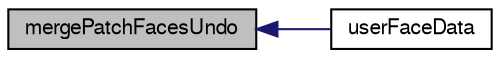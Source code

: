 digraph "mergePatchFacesUndo"
{
  bgcolor="transparent";
  edge [fontname="FreeSans",fontsize="10",labelfontname="FreeSans",labelfontsize="10"];
  node [fontname="FreeSans",fontsize="10",shape=record];
  rankdir="LR";
  Node13145 [label="mergePatchFacesUndo",height=0.2,width=0.4,color="black", fillcolor="grey75", style="filled", fontcolor="black"];
  Node13145 -> Node13146 [dir="back",color="midnightblue",fontsize="10",style="solid",fontname="FreeSans"];
  Node13146 [label="userFaceData",height=0.2,width=0.4,color="black",URL="$a24662.html#a2cb6efa4184bedfbed60b069881c26a3"];
}

